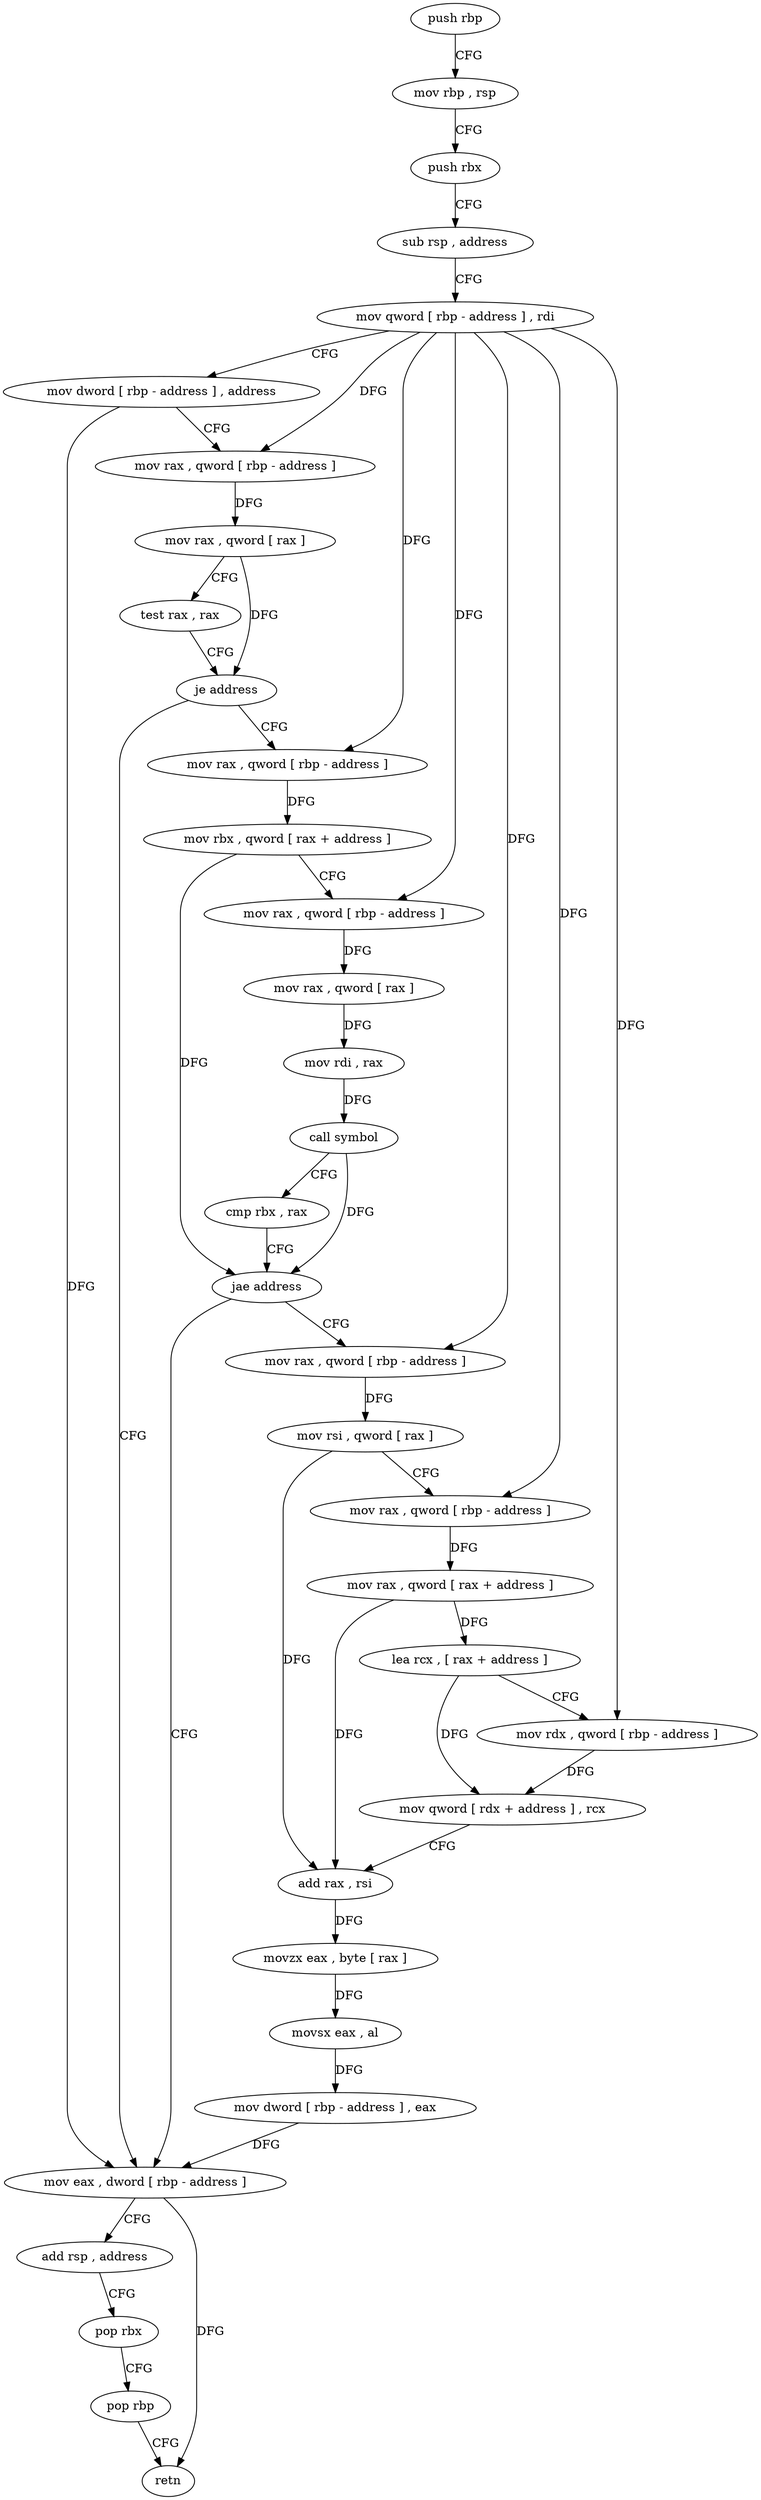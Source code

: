 digraph "func" {
"138062" [label = "push rbp" ]
"138063" [label = "mov rbp , rsp" ]
"138066" [label = "push rbx" ]
"138067" [label = "sub rsp , address" ]
"138071" [label = "mov qword [ rbp - address ] , rdi" ]
"138075" [label = "mov dword [ rbp - address ] , address" ]
"138082" [label = "mov rax , qword [ rbp - address ]" ]
"138086" [label = "mov rax , qword [ rax ]" ]
"138089" [label = "test rax , rax" ]
"138092" [label = "je address" ]
"138161" [label = "mov eax , dword [ rbp - address ]" ]
"138094" [label = "mov rax , qword [ rbp - address ]" ]
"138164" [label = "add rsp , address" ]
"138168" [label = "pop rbx" ]
"138169" [label = "pop rbp" ]
"138170" [label = "retn" ]
"138098" [label = "mov rbx , qword [ rax + address ]" ]
"138102" [label = "mov rax , qword [ rbp - address ]" ]
"138106" [label = "mov rax , qword [ rax ]" ]
"138109" [label = "mov rdi , rax" ]
"138112" [label = "call symbol" ]
"138117" [label = "cmp rbx , rax" ]
"138120" [label = "jae address" ]
"138122" [label = "mov rax , qword [ rbp - address ]" ]
"138126" [label = "mov rsi , qword [ rax ]" ]
"138129" [label = "mov rax , qword [ rbp - address ]" ]
"138133" [label = "mov rax , qword [ rax + address ]" ]
"138137" [label = "lea rcx , [ rax + address ]" ]
"138141" [label = "mov rdx , qword [ rbp - address ]" ]
"138145" [label = "mov qword [ rdx + address ] , rcx" ]
"138149" [label = "add rax , rsi" ]
"138152" [label = "movzx eax , byte [ rax ]" ]
"138155" [label = "movsx eax , al" ]
"138158" [label = "mov dword [ rbp - address ] , eax" ]
"138062" -> "138063" [ label = "CFG" ]
"138063" -> "138066" [ label = "CFG" ]
"138066" -> "138067" [ label = "CFG" ]
"138067" -> "138071" [ label = "CFG" ]
"138071" -> "138075" [ label = "CFG" ]
"138071" -> "138082" [ label = "DFG" ]
"138071" -> "138094" [ label = "DFG" ]
"138071" -> "138102" [ label = "DFG" ]
"138071" -> "138122" [ label = "DFG" ]
"138071" -> "138129" [ label = "DFG" ]
"138071" -> "138141" [ label = "DFG" ]
"138075" -> "138082" [ label = "CFG" ]
"138075" -> "138161" [ label = "DFG" ]
"138082" -> "138086" [ label = "DFG" ]
"138086" -> "138089" [ label = "CFG" ]
"138086" -> "138092" [ label = "DFG" ]
"138089" -> "138092" [ label = "CFG" ]
"138092" -> "138161" [ label = "CFG" ]
"138092" -> "138094" [ label = "CFG" ]
"138161" -> "138164" [ label = "CFG" ]
"138161" -> "138170" [ label = "DFG" ]
"138094" -> "138098" [ label = "DFG" ]
"138164" -> "138168" [ label = "CFG" ]
"138168" -> "138169" [ label = "CFG" ]
"138169" -> "138170" [ label = "CFG" ]
"138098" -> "138102" [ label = "CFG" ]
"138098" -> "138120" [ label = "DFG" ]
"138102" -> "138106" [ label = "DFG" ]
"138106" -> "138109" [ label = "DFG" ]
"138109" -> "138112" [ label = "DFG" ]
"138112" -> "138117" [ label = "CFG" ]
"138112" -> "138120" [ label = "DFG" ]
"138117" -> "138120" [ label = "CFG" ]
"138120" -> "138161" [ label = "CFG" ]
"138120" -> "138122" [ label = "CFG" ]
"138122" -> "138126" [ label = "DFG" ]
"138126" -> "138129" [ label = "CFG" ]
"138126" -> "138149" [ label = "DFG" ]
"138129" -> "138133" [ label = "DFG" ]
"138133" -> "138137" [ label = "DFG" ]
"138133" -> "138149" [ label = "DFG" ]
"138137" -> "138141" [ label = "CFG" ]
"138137" -> "138145" [ label = "DFG" ]
"138141" -> "138145" [ label = "DFG" ]
"138145" -> "138149" [ label = "CFG" ]
"138149" -> "138152" [ label = "DFG" ]
"138152" -> "138155" [ label = "DFG" ]
"138155" -> "138158" [ label = "DFG" ]
"138158" -> "138161" [ label = "DFG" ]
}
